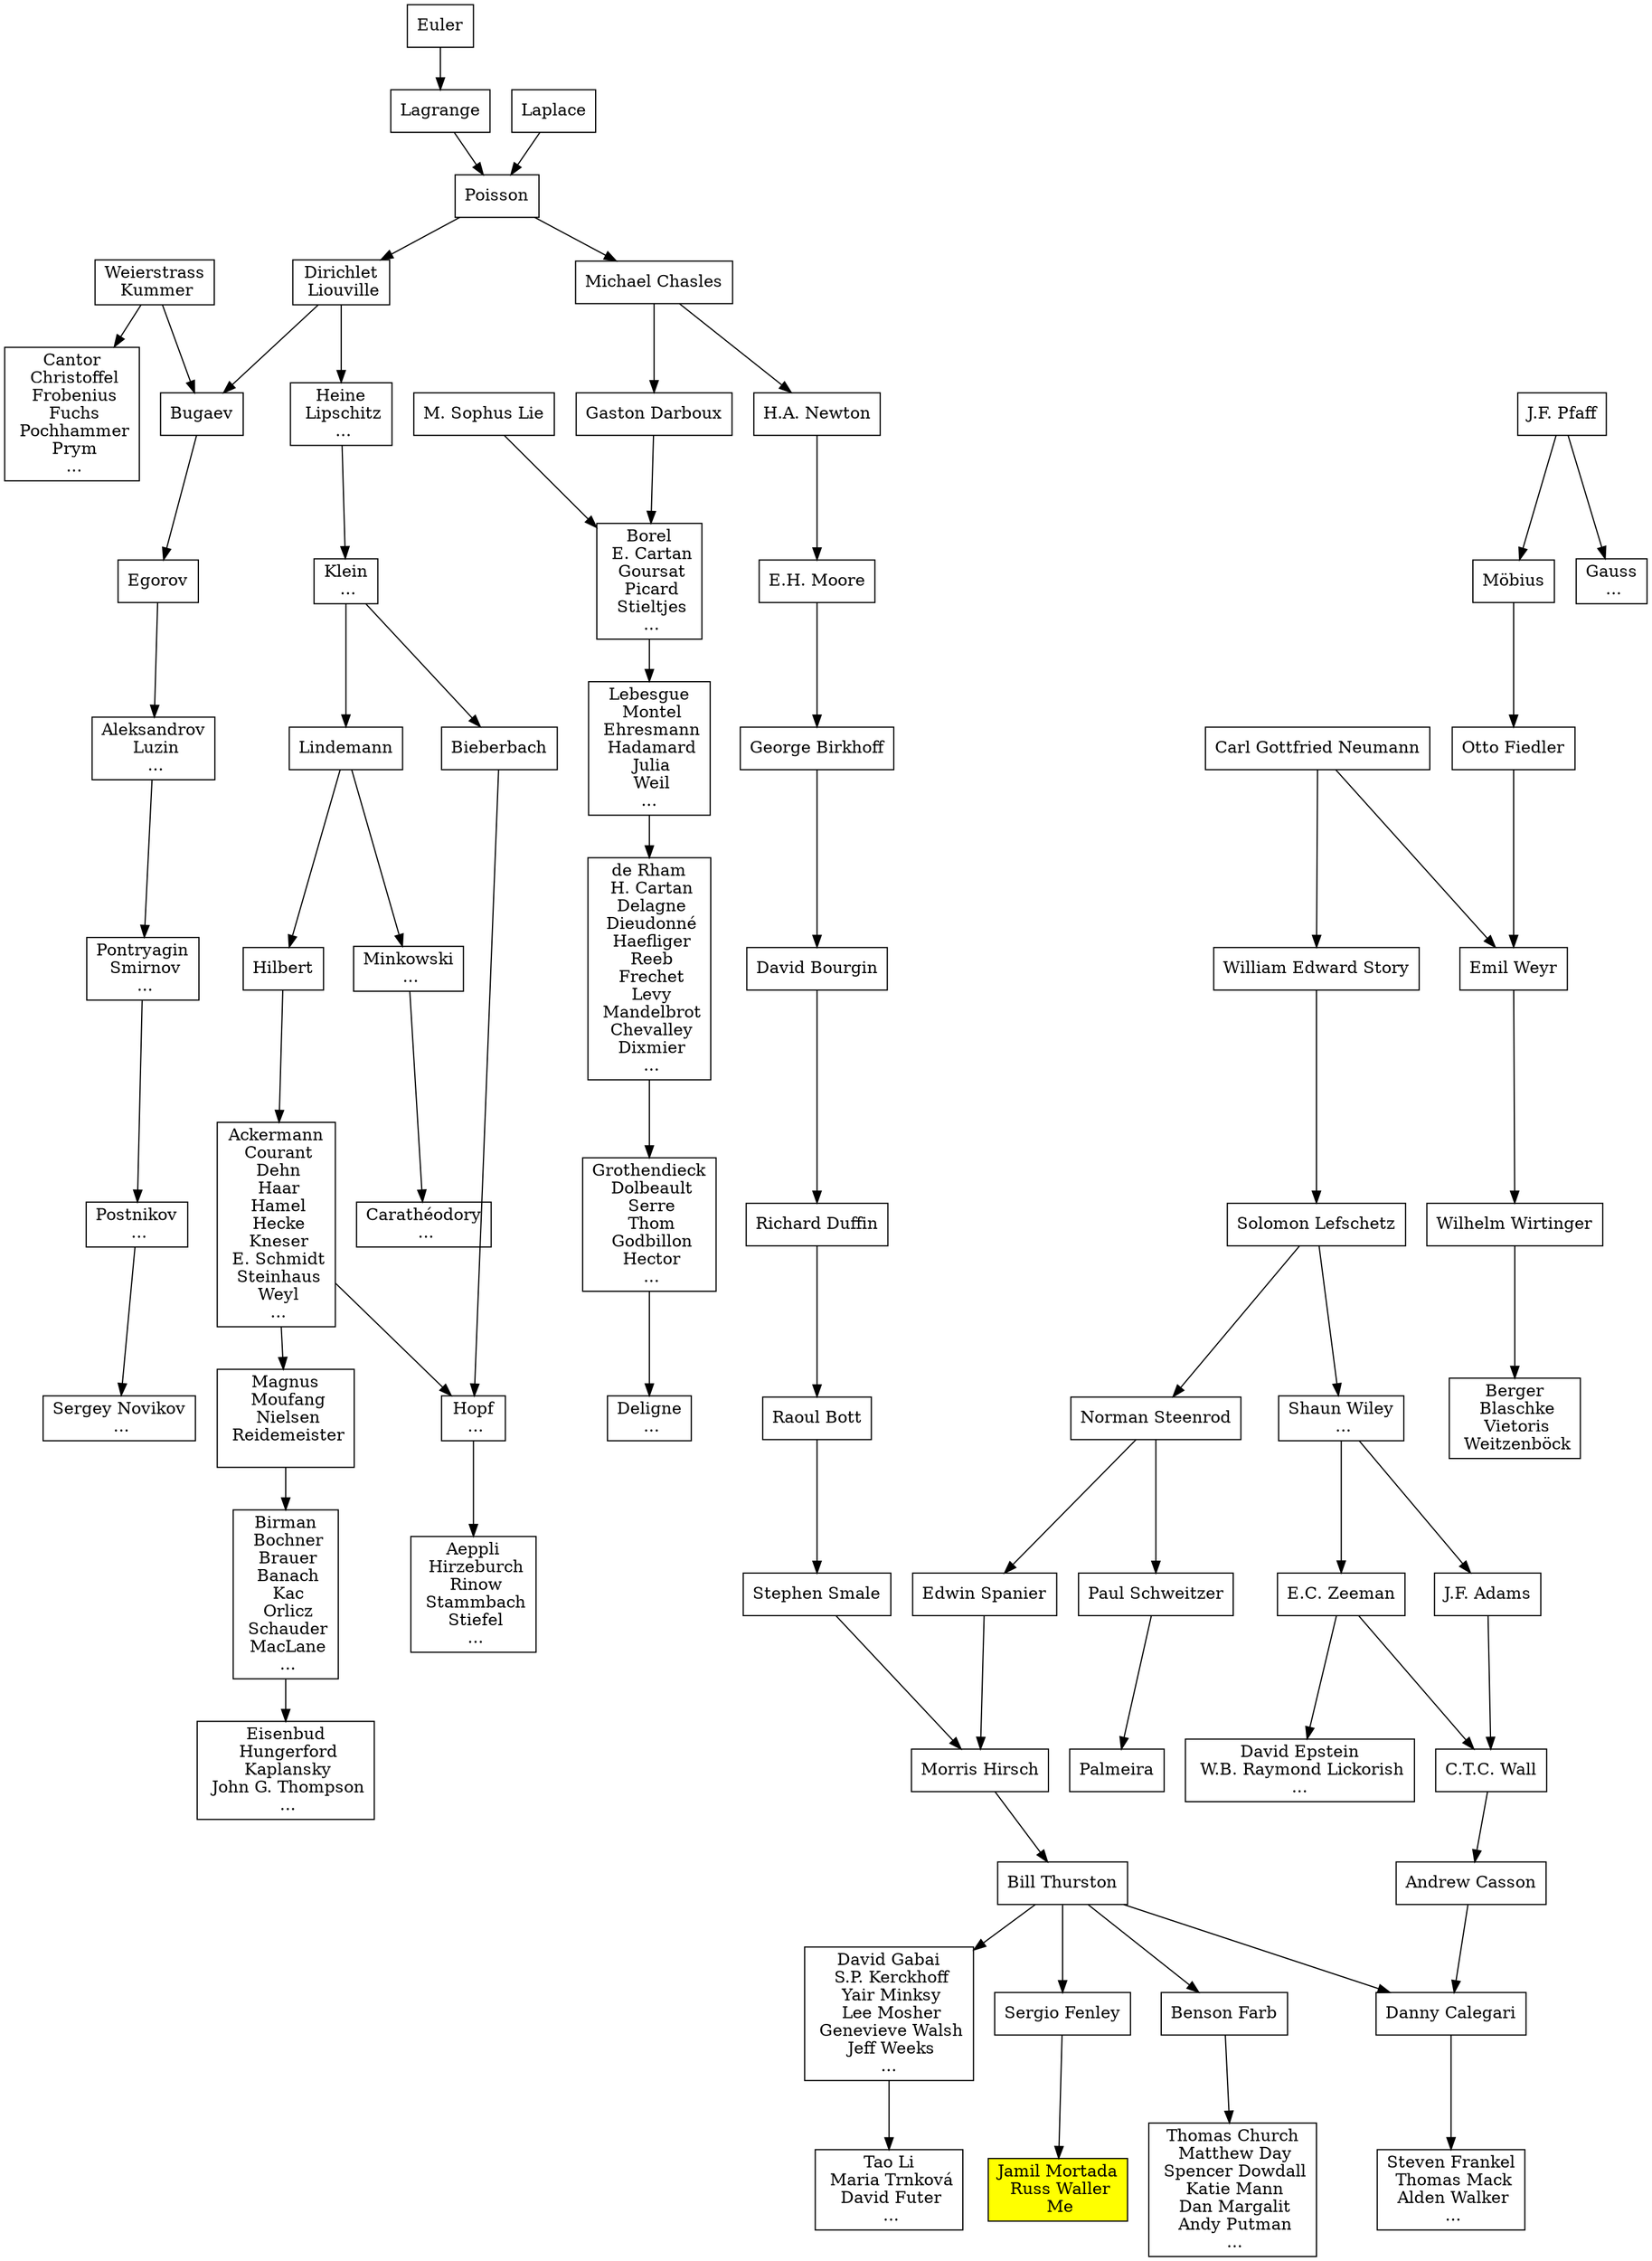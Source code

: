 digraph Tvs {
   node [shape=box] 
   "Jamil Mortada\n Russ Waller\n Me" [style=filled, fillcolor=yellow]

   "Bill Thurston" -> "David Gabai\n S.P. Kerckhoff\n Yair Minksy\n Lee Mosher\n Genevieve Walsh\n Jeff Weeks\n..." -> "Tao Li\n Maria Trnkov&aacute;\n David Futer\n ..."

   "Bill Thurston" -> "Sergio Fenley" -> "Jamil Mortada\n Russ Waller\n Me"

   "Bill Thurston" -> "Danny Calegari"

   "Bill Thurston" -> "Benson Farb" -> "Thomas Church\n Matthew Day\n Spencer Dowdall\n Katie Mann\n Dan Margalit\n Andy Putman\n ..."

   "E.C. Zeeman" -> "C.T.C. Wall" -> "Andrew Casson" -> "Danny Calegari"

   "E.C. Zeeman" -> "David Epstein\n W.B. Raymond Lickorish\n..."

   "J.F. Adams" -> "C.T.C. Wall"

   "Danny Calegari" -> "Steven Frankel\n Thomas Mack\n Alden Walker\n ..."

   "Morris Hirsch" -> "Bill Thurston"

   "Edwin Spanier" -> "Morris Hirsch"

   "Stephen Smale" -> "Morris Hirsch"

   "Carl Gottfried Neumann" -> "William Edward Story" -> "Solomon Lefschetz" -> "Shaun Wiley\n ..." -> "J.F. Adams"

   "Carl Gottfried Neumann" -> "Emil Weyr" -> "Wilhelm Wirtinger" -> "Berger\n Blaschke\n Vietoris\n Weitzenb&ouml;ck"

   "J.F. Pfaff" -> "M&ouml;bius" -> "Otto Fiedler" -> "Emil Weyr"

   "Heine\n Lipschitz\n ..." -> "Klein\n ..." -> "Bieberbach" -> "Hopf\n ..." -> "Aeppli\n Hirzeburch\n Rinow\n Stammbach\n Stiefel\n ..."
   "Klein\n ..." -> "Lindemann" -> "Minkowski\n ..." -> "Carath&eacute;odory\n ..."

   "Lindemann" -> "Hilbert" -> "Ackermann\n Courant\n Dehn\n Haar\n Hamel\n Hecke\n Kneser\n E. Schmidt\n Steinhaus\n Weyl\n ..." -> "Magnus\n Moufang\n Nielsen\n Reidemeister\n " -> "Birman\n Bochner\n Brauer\n Banach\n Kac\n Orlicz\n Schauder\n MacLane\n ..." -> "Eisenbud\n Hungerford\n Kaplansky\n John G. Thompson\n ..."

   "Ackermann\n Courant\n Dehn\n Haar\n Hamel\n Hecke\n Kneser\n E. Schmidt\n Steinhaus\n Weyl\n ..." -> "Hopf\n ..."

   "J.F. Pfaff" -> "Gauss\n ..."

   "Shaun Wiley\n ..." -> "E.C. Zeeman"

   "Solomon Lefschetz" -> "Norman Steenrod" -> "Edwin Spanier"

   "Norman Steenrod" -> "Paul Schweitzer" -> "Palmeira"

   "Michael Chasles" -> "H.A. Newton" -> "E.H. Moore" -> "George Birkhoff" -> "David Bourgin" -> "Richard Duffin" -> "Raoul Bott" -> "Stephen Smale"

   "Euler" -> "Lagrange" -> "Poisson" -> "Dirichlet\n Liouville" -> "Heine\n Lipschitz\n ..."

   "Dirichlet\n Liouville" -> "Bugaev"

   "Weierstrass\n Kummer" -> "Bugaev" -> "Egorov" -> "Aleksandrov\n Luzin\n ..." -> "Pontryagin\n Smirnov\n ..." -> "Postnikov\n ..." -> "Sergey Novikov\n ..."

   "Weierstrass\n Kummer" -> "Cantor\n Christoffel\n Frobenius\n Fuchs\n Pochhammer\n Prym\n ..."

   "Laplace" -> "Poisson" -> "Michael Chasles" -> "Gaston Darboux" -> "Borel\n E. Cartan\n Goursat\n Picard\n Stieltjes\n ..." -> "Lebesgue\n Montel\n Ehresmann\n Hadamard\n Julia\n Weil\n..." -> "de Rham\n H. Cartan\n Delagne\n Dieudonn&eacute;\n Haefliger\n Reeb\n Frechet\n Levy\n Mandelbrot\n Chevalley\n Dixmier\n ..." -> "Grothendieck\n Dolbeault\n Serre\n Thom\n Godbillon\n Hector\n ..." -> "Deligne\n ..."

   "M. Sophus Lie" -> "Borel\n E. Cartan\n Goursat\n Picard\n Stieltjes\n ..."

   splines=false
	overlap=false
	fontsize=12;
}

